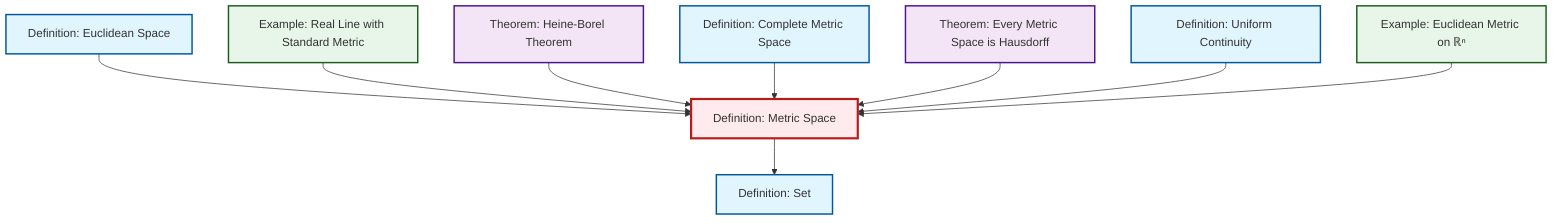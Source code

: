 graph TD
    classDef definition fill:#e1f5fe,stroke:#01579b,stroke-width:2px
    classDef theorem fill:#f3e5f5,stroke:#4a148c,stroke-width:2px
    classDef axiom fill:#fff3e0,stroke:#e65100,stroke-width:2px
    classDef example fill:#e8f5e9,stroke:#1b5e20,stroke-width:2px
    classDef current fill:#ffebee,stroke:#b71c1c,stroke-width:3px
    thm-metric-hausdorff["Theorem: Every Metric Space is Hausdorff"]:::theorem
    def-uniform-continuity["Definition: Uniform Continuity"]:::definition
    def-complete-metric-space["Definition: Complete Metric Space"]:::definition
    def-set["Definition: Set"]:::definition
    thm-heine-borel["Theorem: Heine-Borel Theorem"]:::theorem
    def-metric-space["Definition: Metric Space"]:::definition
    def-euclidean-space["Definition: Euclidean Space"]:::definition
    ex-real-line-metric["Example: Real Line with Standard Metric"]:::example
    ex-euclidean-metric["Example: Euclidean Metric on ℝⁿ"]:::example
    def-metric-space --> def-set
    def-euclidean-space --> def-metric-space
    ex-real-line-metric --> def-metric-space
    thm-heine-borel --> def-metric-space
    def-complete-metric-space --> def-metric-space
    thm-metric-hausdorff --> def-metric-space
    def-uniform-continuity --> def-metric-space
    ex-euclidean-metric --> def-metric-space
    class def-metric-space current